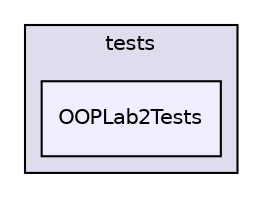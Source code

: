digraph "D:/University/Programming-labs-2nd-year/OOP/Lab2Refactoring/Lab2Ref/OOPLab2/tests/OOPLab2Tests" {
  compound=true
  node [ fontsize="10", fontname="Helvetica"];
  edge [ labelfontsize="10", labelfontname="Helvetica"];
  subgraph clusterdir_7553a792643e077ae9bde4946a37dbf2 {
    graph [ bgcolor="#ddddee", pencolor="black", label="tests" fontname="Helvetica", fontsize="10", URL="dir_7553a792643e077ae9bde4946a37dbf2.html"]
  dir_e39089e4f32f008d7bc89f60f3eeefe1 [shape=box, label="OOPLab2Tests", style="filled", fillcolor="#eeeeff", pencolor="black", URL="dir_e39089e4f32f008d7bc89f60f3eeefe1.html"];
  }
}

